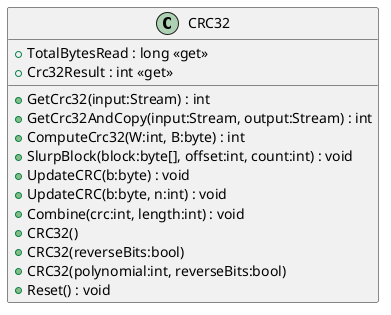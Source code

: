 @startuml
class CRC32 {
    + TotalBytesRead : long <<get>>
    + Crc32Result : int <<get>>
    + GetCrc32(input:Stream) : int
    + GetCrc32AndCopy(input:Stream, output:Stream) : int
    + ComputeCrc32(W:int, B:byte) : int
    + SlurpBlock(block:byte[], offset:int, count:int) : void
    + UpdateCRC(b:byte) : void
    + UpdateCRC(b:byte, n:int) : void
    + Combine(crc:int, length:int) : void
    + CRC32()
    + CRC32(reverseBits:bool)
    + CRC32(polynomial:int, reverseBits:bool)
    + Reset() : void
}
@enduml

